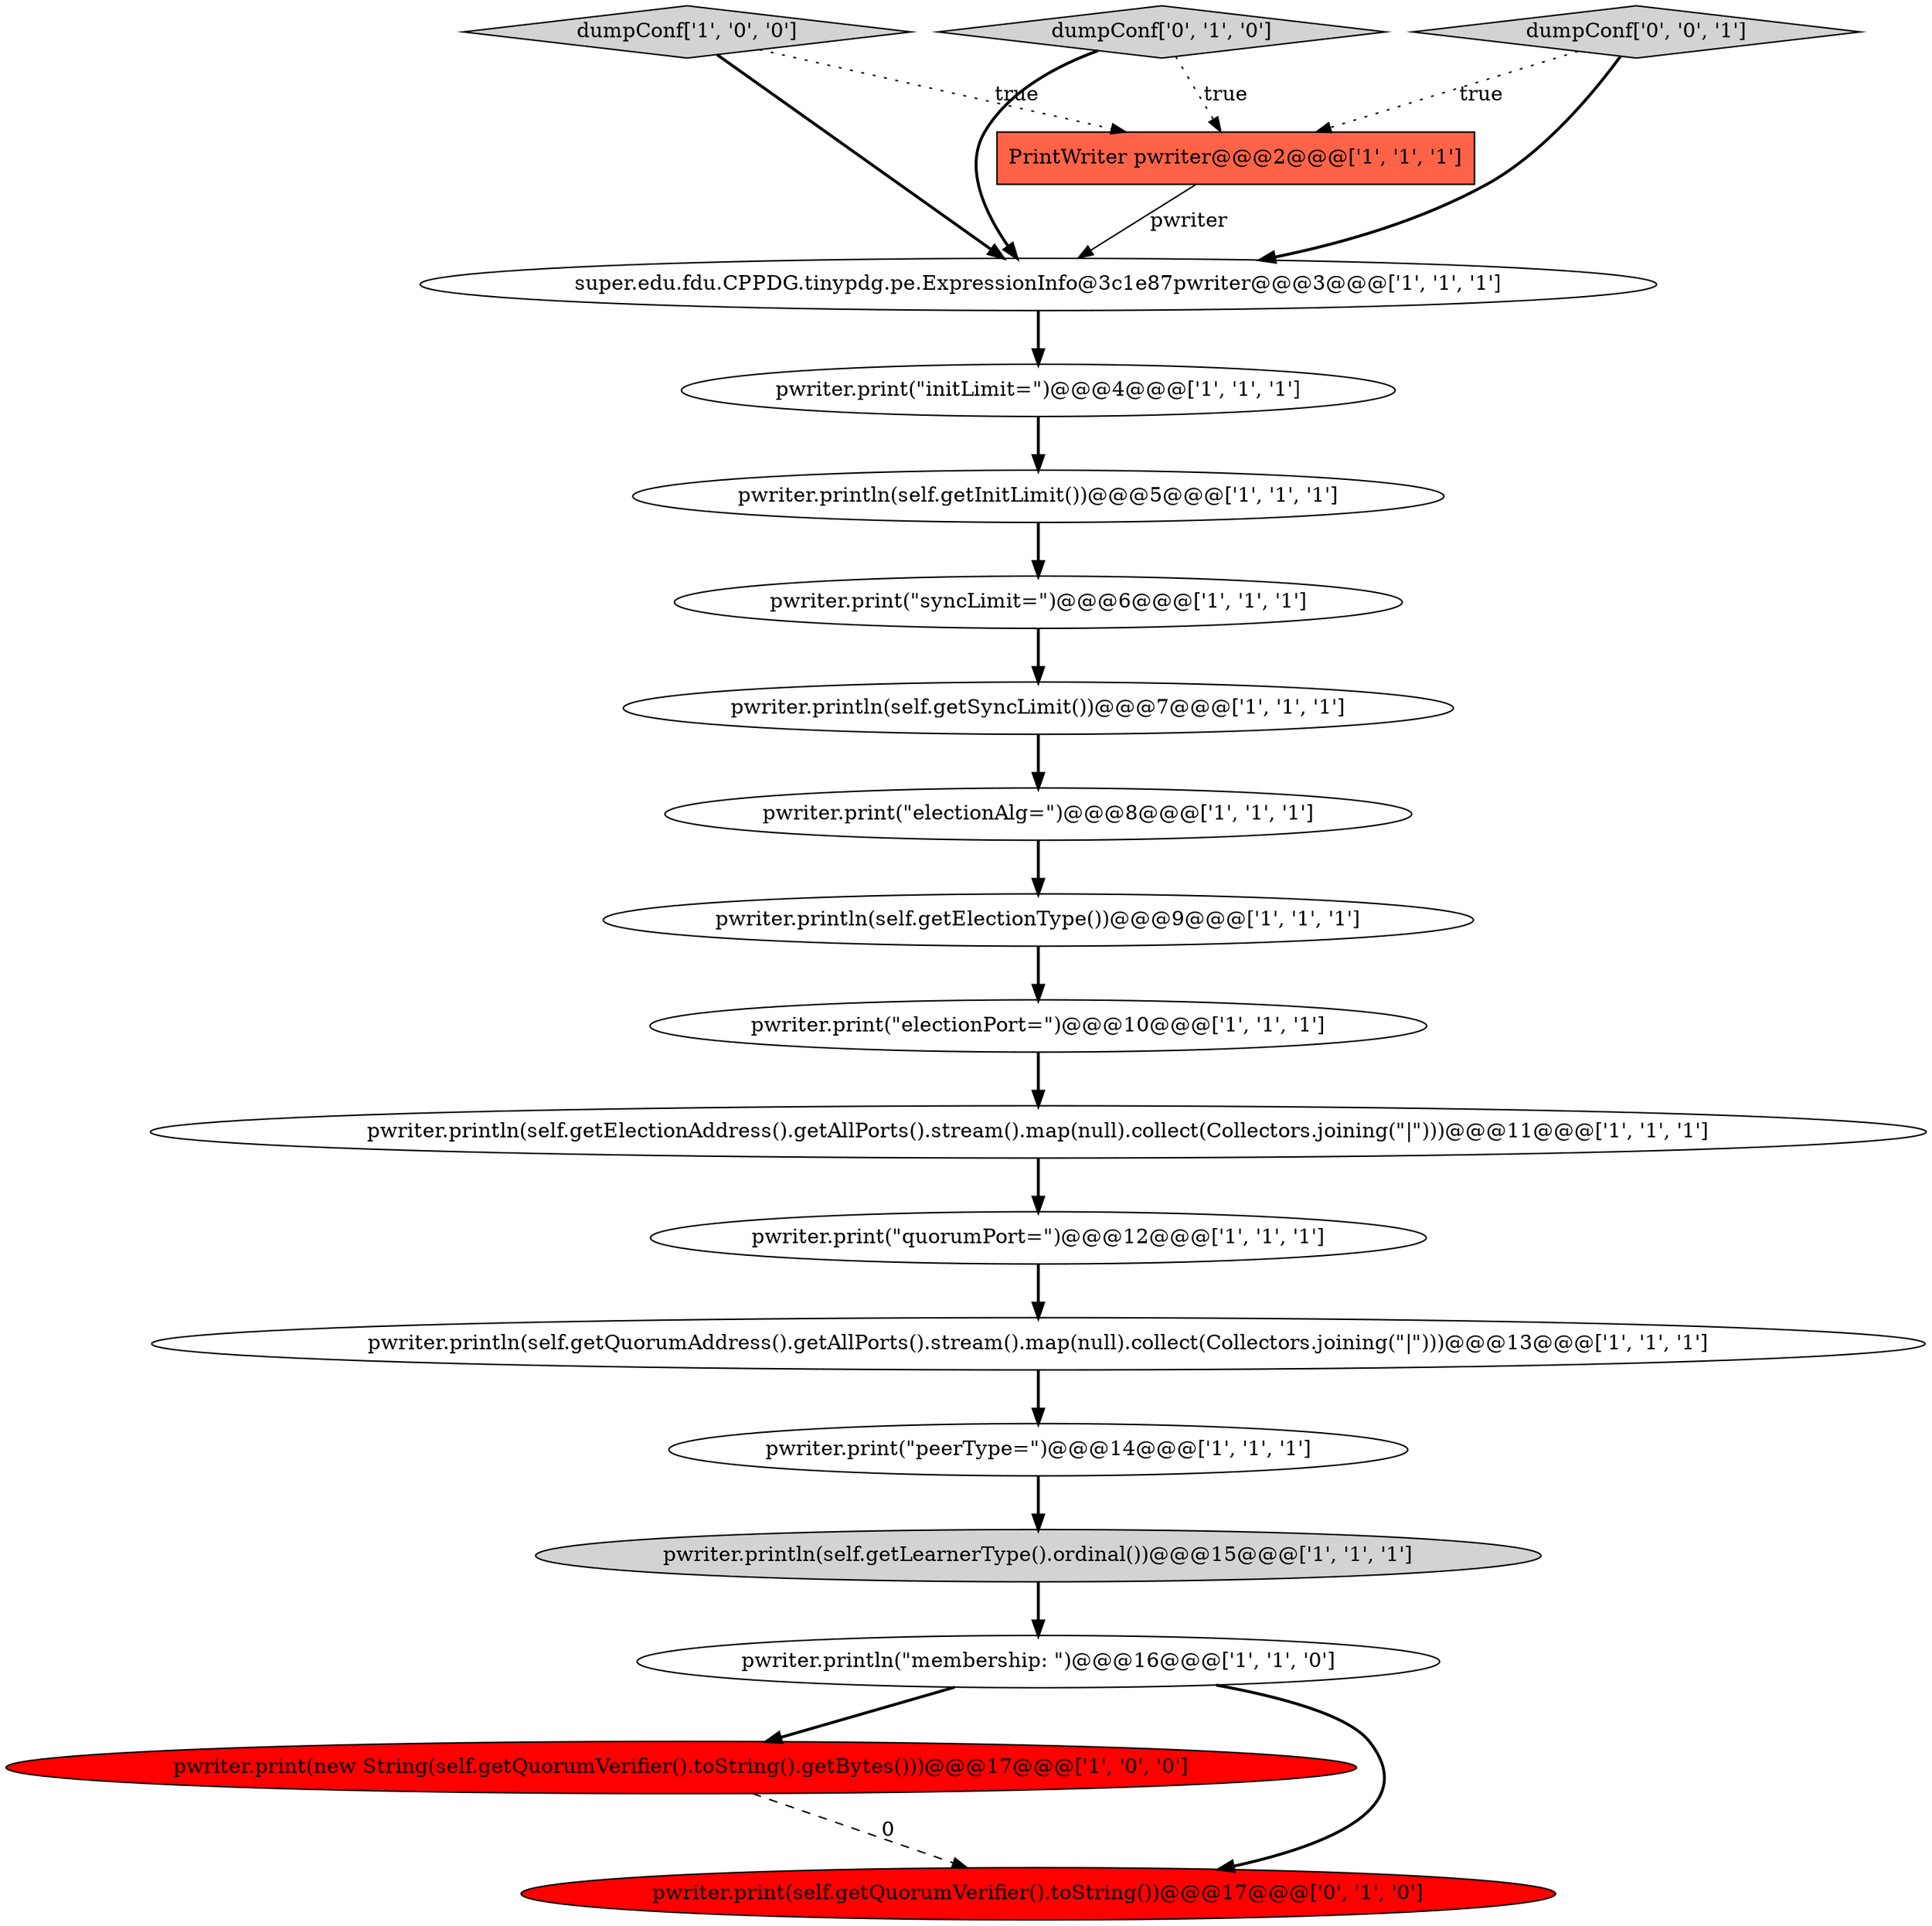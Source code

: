 digraph {
11 [style = filled, label = "pwriter.print(\"peerType=\")@@@14@@@['1', '1', '1']", fillcolor = white, shape = ellipse image = "AAA0AAABBB1BBB"];
5 [style = filled, label = "pwriter.println(self.getLearnerType().ordinal())@@@15@@@['1', '1', '1']", fillcolor = lightgray, shape = ellipse image = "AAA0AAABBB1BBB"];
14 [style = filled, label = "pwriter.print(\"electionAlg=\")@@@8@@@['1', '1', '1']", fillcolor = white, shape = ellipse image = "AAA0AAABBB1BBB"];
15 [style = filled, label = "dumpConf['1', '0', '0']", fillcolor = lightgray, shape = diamond image = "AAA0AAABBB1BBB"];
10 [style = filled, label = "pwriter.println(self.getElectionAddress().getAllPorts().stream().map(null).collect(Collectors.joining(\"|\")))@@@11@@@['1', '1', '1']", fillcolor = white, shape = ellipse image = "AAA0AAABBB1BBB"];
7 [style = filled, label = "super.edu.fdu.CPPDG.tinypdg.pe.ExpressionInfo@3c1e87pwriter@@@3@@@['1', '1', '1']", fillcolor = white, shape = ellipse image = "AAA0AAABBB1BBB"];
1 [style = filled, label = "pwriter.println(self.getInitLimit())@@@5@@@['1', '1', '1']", fillcolor = white, shape = ellipse image = "AAA0AAABBB1BBB"];
9 [style = filled, label = "pwriter.print(\"syncLimit=\")@@@6@@@['1', '1', '1']", fillcolor = white, shape = ellipse image = "AAA0AAABBB1BBB"];
16 [style = filled, label = "pwriter.print(new String(self.getQuorumVerifier().toString().getBytes()))@@@17@@@['1', '0', '0']", fillcolor = red, shape = ellipse image = "AAA1AAABBB1BBB"];
4 [style = filled, label = "pwriter.println(\"membership: \")@@@16@@@['1', '1', '0']", fillcolor = white, shape = ellipse image = "AAA0AAABBB1BBB"];
18 [style = filled, label = "dumpConf['0', '1', '0']", fillcolor = lightgray, shape = diamond image = "AAA0AAABBB2BBB"];
12 [style = filled, label = "PrintWriter pwriter@@@2@@@['1', '1', '1']", fillcolor = tomato, shape = box image = "AAA0AAABBB1BBB"];
13 [style = filled, label = "pwriter.print(\"electionPort=\")@@@10@@@['1', '1', '1']", fillcolor = white, shape = ellipse image = "AAA0AAABBB1BBB"];
2 [style = filled, label = "pwriter.println(self.getElectionType())@@@9@@@['1', '1', '1']", fillcolor = white, shape = ellipse image = "AAA0AAABBB1BBB"];
19 [style = filled, label = "dumpConf['0', '0', '1']", fillcolor = lightgray, shape = diamond image = "AAA0AAABBB3BBB"];
8 [style = filled, label = "pwriter.println(self.getSyncLimit())@@@7@@@['1', '1', '1']", fillcolor = white, shape = ellipse image = "AAA0AAABBB1BBB"];
17 [style = filled, label = "pwriter.print(self.getQuorumVerifier().toString())@@@17@@@['0', '1', '0']", fillcolor = red, shape = ellipse image = "AAA1AAABBB2BBB"];
0 [style = filled, label = "pwriter.print(\"initLimit=\")@@@4@@@['1', '1', '1']", fillcolor = white, shape = ellipse image = "AAA0AAABBB1BBB"];
6 [style = filled, label = "pwriter.println(self.getQuorumAddress().getAllPorts().stream().map(null).collect(Collectors.joining(\"|\")))@@@13@@@['1', '1', '1']", fillcolor = white, shape = ellipse image = "AAA0AAABBB1BBB"];
3 [style = filled, label = "pwriter.print(\"quorumPort=\")@@@12@@@['1', '1', '1']", fillcolor = white, shape = ellipse image = "AAA0AAABBB1BBB"];
13->10 [style = bold, label=""];
12->7 [style = solid, label="pwriter"];
4->17 [style = bold, label=""];
15->7 [style = bold, label=""];
8->14 [style = bold, label=""];
19->12 [style = dotted, label="true"];
10->3 [style = bold, label=""];
3->6 [style = bold, label=""];
7->0 [style = bold, label=""];
9->8 [style = bold, label=""];
1->9 [style = bold, label=""];
2->13 [style = bold, label=""];
11->5 [style = bold, label=""];
18->12 [style = dotted, label="true"];
0->1 [style = bold, label=""];
6->11 [style = bold, label=""];
5->4 [style = bold, label=""];
15->12 [style = dotted, label="true"];
14->2 [style = bold, label=""];
16->17 [style = dashed, label="0"];
18->7 [style = bold, label=""];
19->7 [style = bold, label=""];
4->16 [style = bold, label=""];
}
